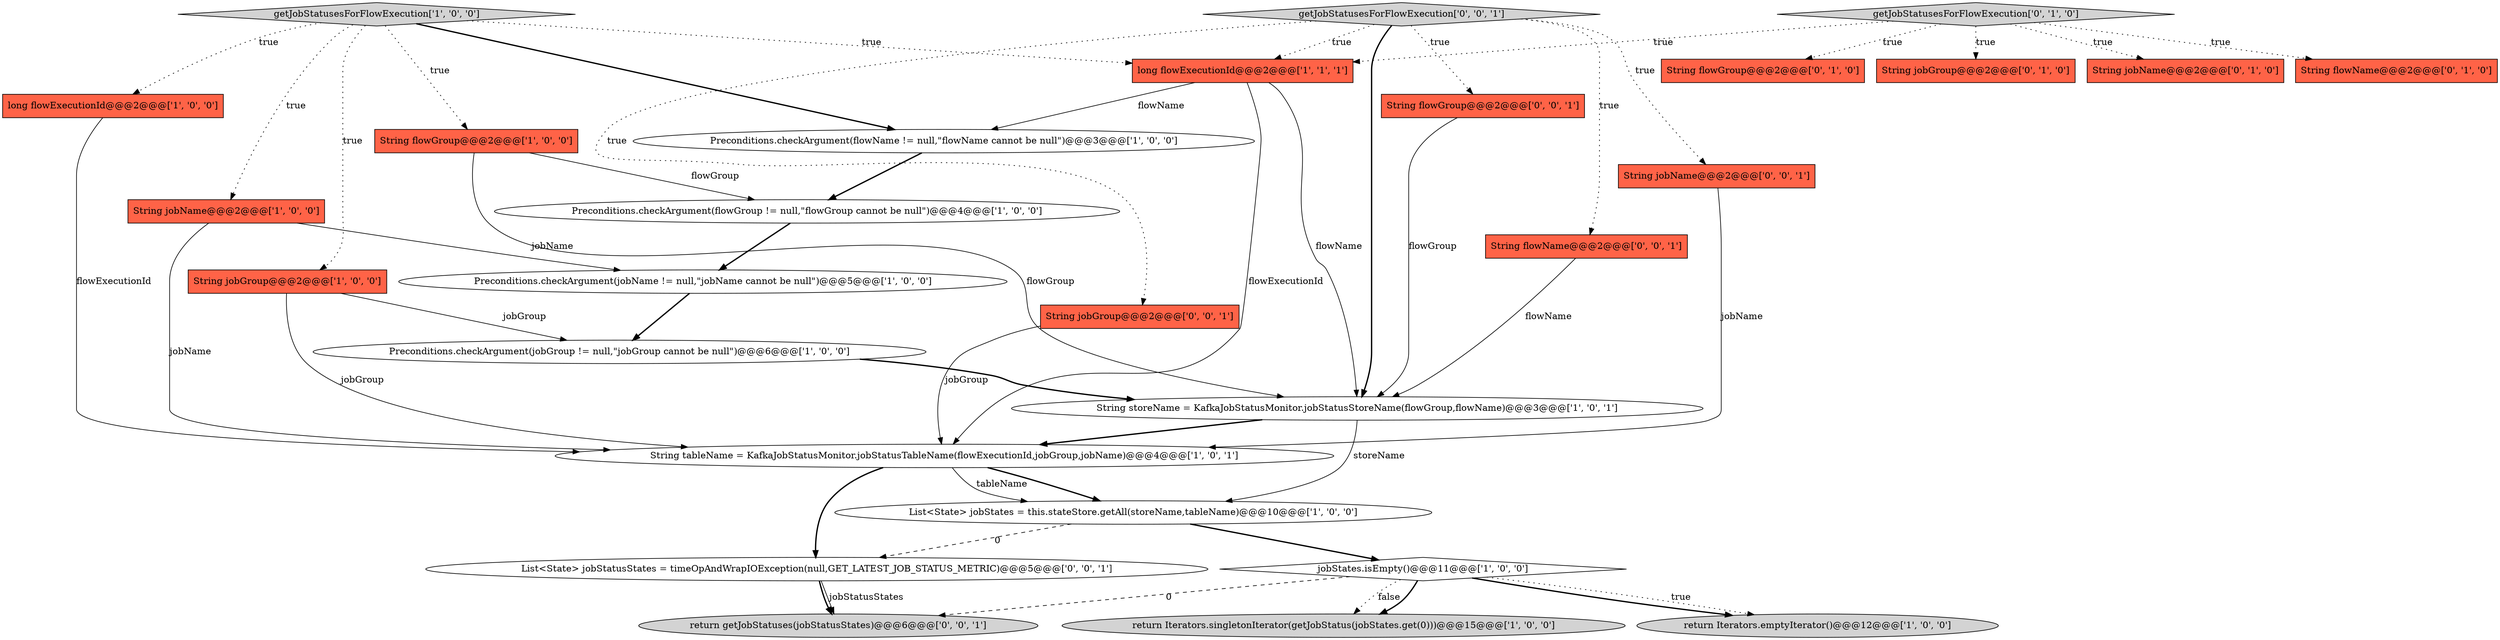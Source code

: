 digraph {
14 [style = filled, label = "long flowExecutionId@@@2@@@['1', '1', '1']", fillcolor = tomato, shape = box image = "AAA0AAABBB1BBB"];
27 [style = filled, label = "String flowName@@@2@@@['0', '0', '1']", fillcolor = tomato, shape = box image = "AAA0AAABBB3BBB"];
4 [style = filled, label = "Preconditions.checkArgument(flowGroup != null,\"flowGroup cannot be null\")@@@4@@@['1', '0', '0']", fillcolor = white, shape = ellipse image = "AAA0AAABBB1BBB"];
24 [style = filled, label = "List<State> jobStatusStates = timeOpAndWrapIOException(null,GET_LATEST_JOB_STATUS_METRIC)@@@5@@@['0', '0', '1']", fillcolor = white, shape = ellipse image = "AAA0AAABBB3BBB"];
3 [style = filled, label = "return Iterators.emptyIterator()@@@12@@@['1', '0', '0']", fillcolor = lightgray, shape = ellipse image = "AAA0AAABBB1BBB"];
9 [style = filled, label = "String jobGroup@@@2@@@['1', '0', '0']", fillcolor = tomato, shape = box image = "AAA0AAABBB1BBB"];
2 [style = filled, label = "long flowExecutionId@@@2@@@['1', '0', '0']", fillcolor = tomato, shape = box image = "AAA0AAABBB1BBB"];
15 [style = filled, label = "return Iterators.singletonIterator(getJobStatus(jobStates.get(0)))@@@15@@@['1', '0', '0']", fillcolor = lightgray, shape = ellipse image = "AAA0AAABBB1BBB"];
18 [style = filled, label = "String jobName@@@2@@@['0', '1', '0']", fillcolor = tomato, shape = box image = "AAA0AAABBB2BBB"];
12 [style = filled, label = "String jobName@@@2@@@['1', '0', '0']", fillcolor = tomato, shape = box image = "AAA0AAABBB1BBB"];
6 [style = filled, label = "String flowGroup@@@2@@@['1', '0', '0']", fillcolor = tomato, shape = box image = "AAA0AAABBB1BBB"];
5 [style = filled, label = "Preconditions.checkArgument(flowName != null,\"flowName cannot be null\")@@@3@@@['1', '0', '0']", fillcolor = white, shape = ellipse image = "AAA0AAABBB1BBB"];
10 [style = filled, label = "getJobStatusesForFlowExecution['1', '0', '0']", fillcolor = lightgray, shape = diamond image = "AAA0AAABBB1BBB"];
21 [style = filled, label = "return getJobStatuses(jobStatusStates)@@@6@@@['0', '0', '1']", fillcolor = lightgray, shape = ellipse image = "AAA0AAABBB3BBB"];
8 [style = filled, label = "List<State> jobStates = this.stateStore.getAll(storeName,tableName)@@@10@@@['1', '0', '0']", fillcolor = white, shape = ellipse image = "AAA0AAABBB1BBB"];
23 [style = filled, label = "String jobName@@@2@@@['0', '0', '1']", fillcolor = tomato, shape = box image = "AAA0AAABBB3BBB"];
22 [style = filled, label = "getJobStatusesForFlowExecution['0', '0', '1']", fillcolor = lightgray, shape = diamond image = "AAA0AAABBB3BBB"];
7 [style = filled, label = "String tableName = KafkaJobStatusMonitor.jobStatusTableName(flowExecutionId,jobGroup,jobName)@@@4@@@['1', '0', '1']", fillcolor = white, shape = ellipse image = "AAA0AAABBB1BBB"];
1 [style = filled, label = "String storeName = KafkaJobStatusMonitor.jobStatusStoreName(flowGroup,flowName)@@@3@@@['1', '0', '1']", fillcolor = white, shape = ellipse image = "AAA0AAABBB1BBB"];
11 [style = filled, label = "jobStates.isEmpty()@@@11@@@['1', '0', '0']", fillcolor = white, shape = diamond image = "AAA0AAABBB1BBB"];
17 [style = filled, label = "String flowName@@@2@@@['0', '1', '0']", fillcolor = tomato, shape = box image = "AAA0AAABBB2BBB"];
25 [style = filled, label = "String jobGroup@@@2@@@['0', '0', '1']", fillcolor = tomato, shape = box image = "AAA0AAABBB3BBB"];
20 [style = filled, label = "String flowGroup@@@2@@@['0', '1', '0']", fillcolor = tomato, shape = box image = "AAA0AAABBB2BBB"];
13 [style = filled, label = "Preconditions.checkArgument(jobName != null,\"jobName cannot be null\")@@@5@@@['1', '0', '0']", fillcolor = white, shape = ellipse image = "AAA0AAABBB1BBB"];
26 [style = filled, label = "String flowGroup@@@2@@@['0', '0', '1']", fillcolor = tomato, shape = box image = "AAA0AAABBB3BBB"];
0 [style = filled, label = "Preconditions.checkArgument(jobGroup != null,\"jobGroup cannot be null\")@@@6@@@['1', '0', '0']", fillcolor = white, shape = ellipse image = "AAA0AAABBB1BBB"];
19 [style = filled, label = "String jobGroup@@@2@@@['0', '1', '0']", fillcolor = tomato, shape = box image = "AAA0AAABBB2BBB"];
16 [style = filled, label = "getJobStatusesForFlowExecution['0', '1', '0']", fillcolor = lightgray, shape = diamond image = "AAA0AAABBB2BBB"];
24->21 [style = bold, label=""];
10->2 [style = dotted, label="true"];
11->3 [style = bold, label=""];
11->3 [style = dotted, label="true"];
9->0 [style = solid, label="jobGroup"];
22->23 [style = dotted, label="true"];
16->20 [style = dotted, label="true"];
14->7 [style = solid, label="flowExecutionId"];
7->8 [style = bold, label=""];
7->24 [style = bold, label=""];
14->5 [style = solid, label="flowName"];
7->8 [style = solid, label="tableName"];
27->1 [style = solid, label="flowName"];
10->12 [style = dotted, label="true"];
13->0 [style = bold, label=""];
1->8 [style = solid, label="storeName"];
16->18 [style = dotted, label="true"];
11->15 [style = dotted, label="false"];
16->14 [style = dotted, label="true"];
8->24 [style = dashed, label="0"];
24->21 [style = solid, label="jobStatusStates"];
11->15 [style = bold, label=""];
11->21 [style = dashed, label="0"];
0->1 [style = bold, label=""];
5->4 [style = bold, label=""];
9->7 [style = solid, label="jobGroup"];
22->27 [style = dotted, label="true"];
22->25 [style = dotted, label="true"];
8->11 [style = bold, label=""];
22->14 [style = dotted, label="true"];
14->1 [style = solid, label="flowName"];
26->1 [style = solid, label="flowGroup"];
2->7 [style = solid, label="flowExecutionId"];
10->6 [style = dotted, label="true"];
4->13 [style = bold, label=""];
12->7 [style = solid, label="jobName"];
22->26 [style = dotted, label="true"];
12->13 [style = solid, label="jobName"];
1->7 [style = bold, label=""];
6->4 [style = solid, label="flowGroup"];
22->1 [style = bold, label=""];
16->17 [style = dotted, label="true"];
10->14 [style = dotted, label="true"];
10->9 [style = dotted, label="true"];
10->5 [style = bold, label=""];
25->7 [style = solid, label="jobGroup"];
23->7 [style = solid, label="jobName"];
16->19 [style = dotted, label="true"];
6->1 [style = solid, label="flowGroup"];
}
